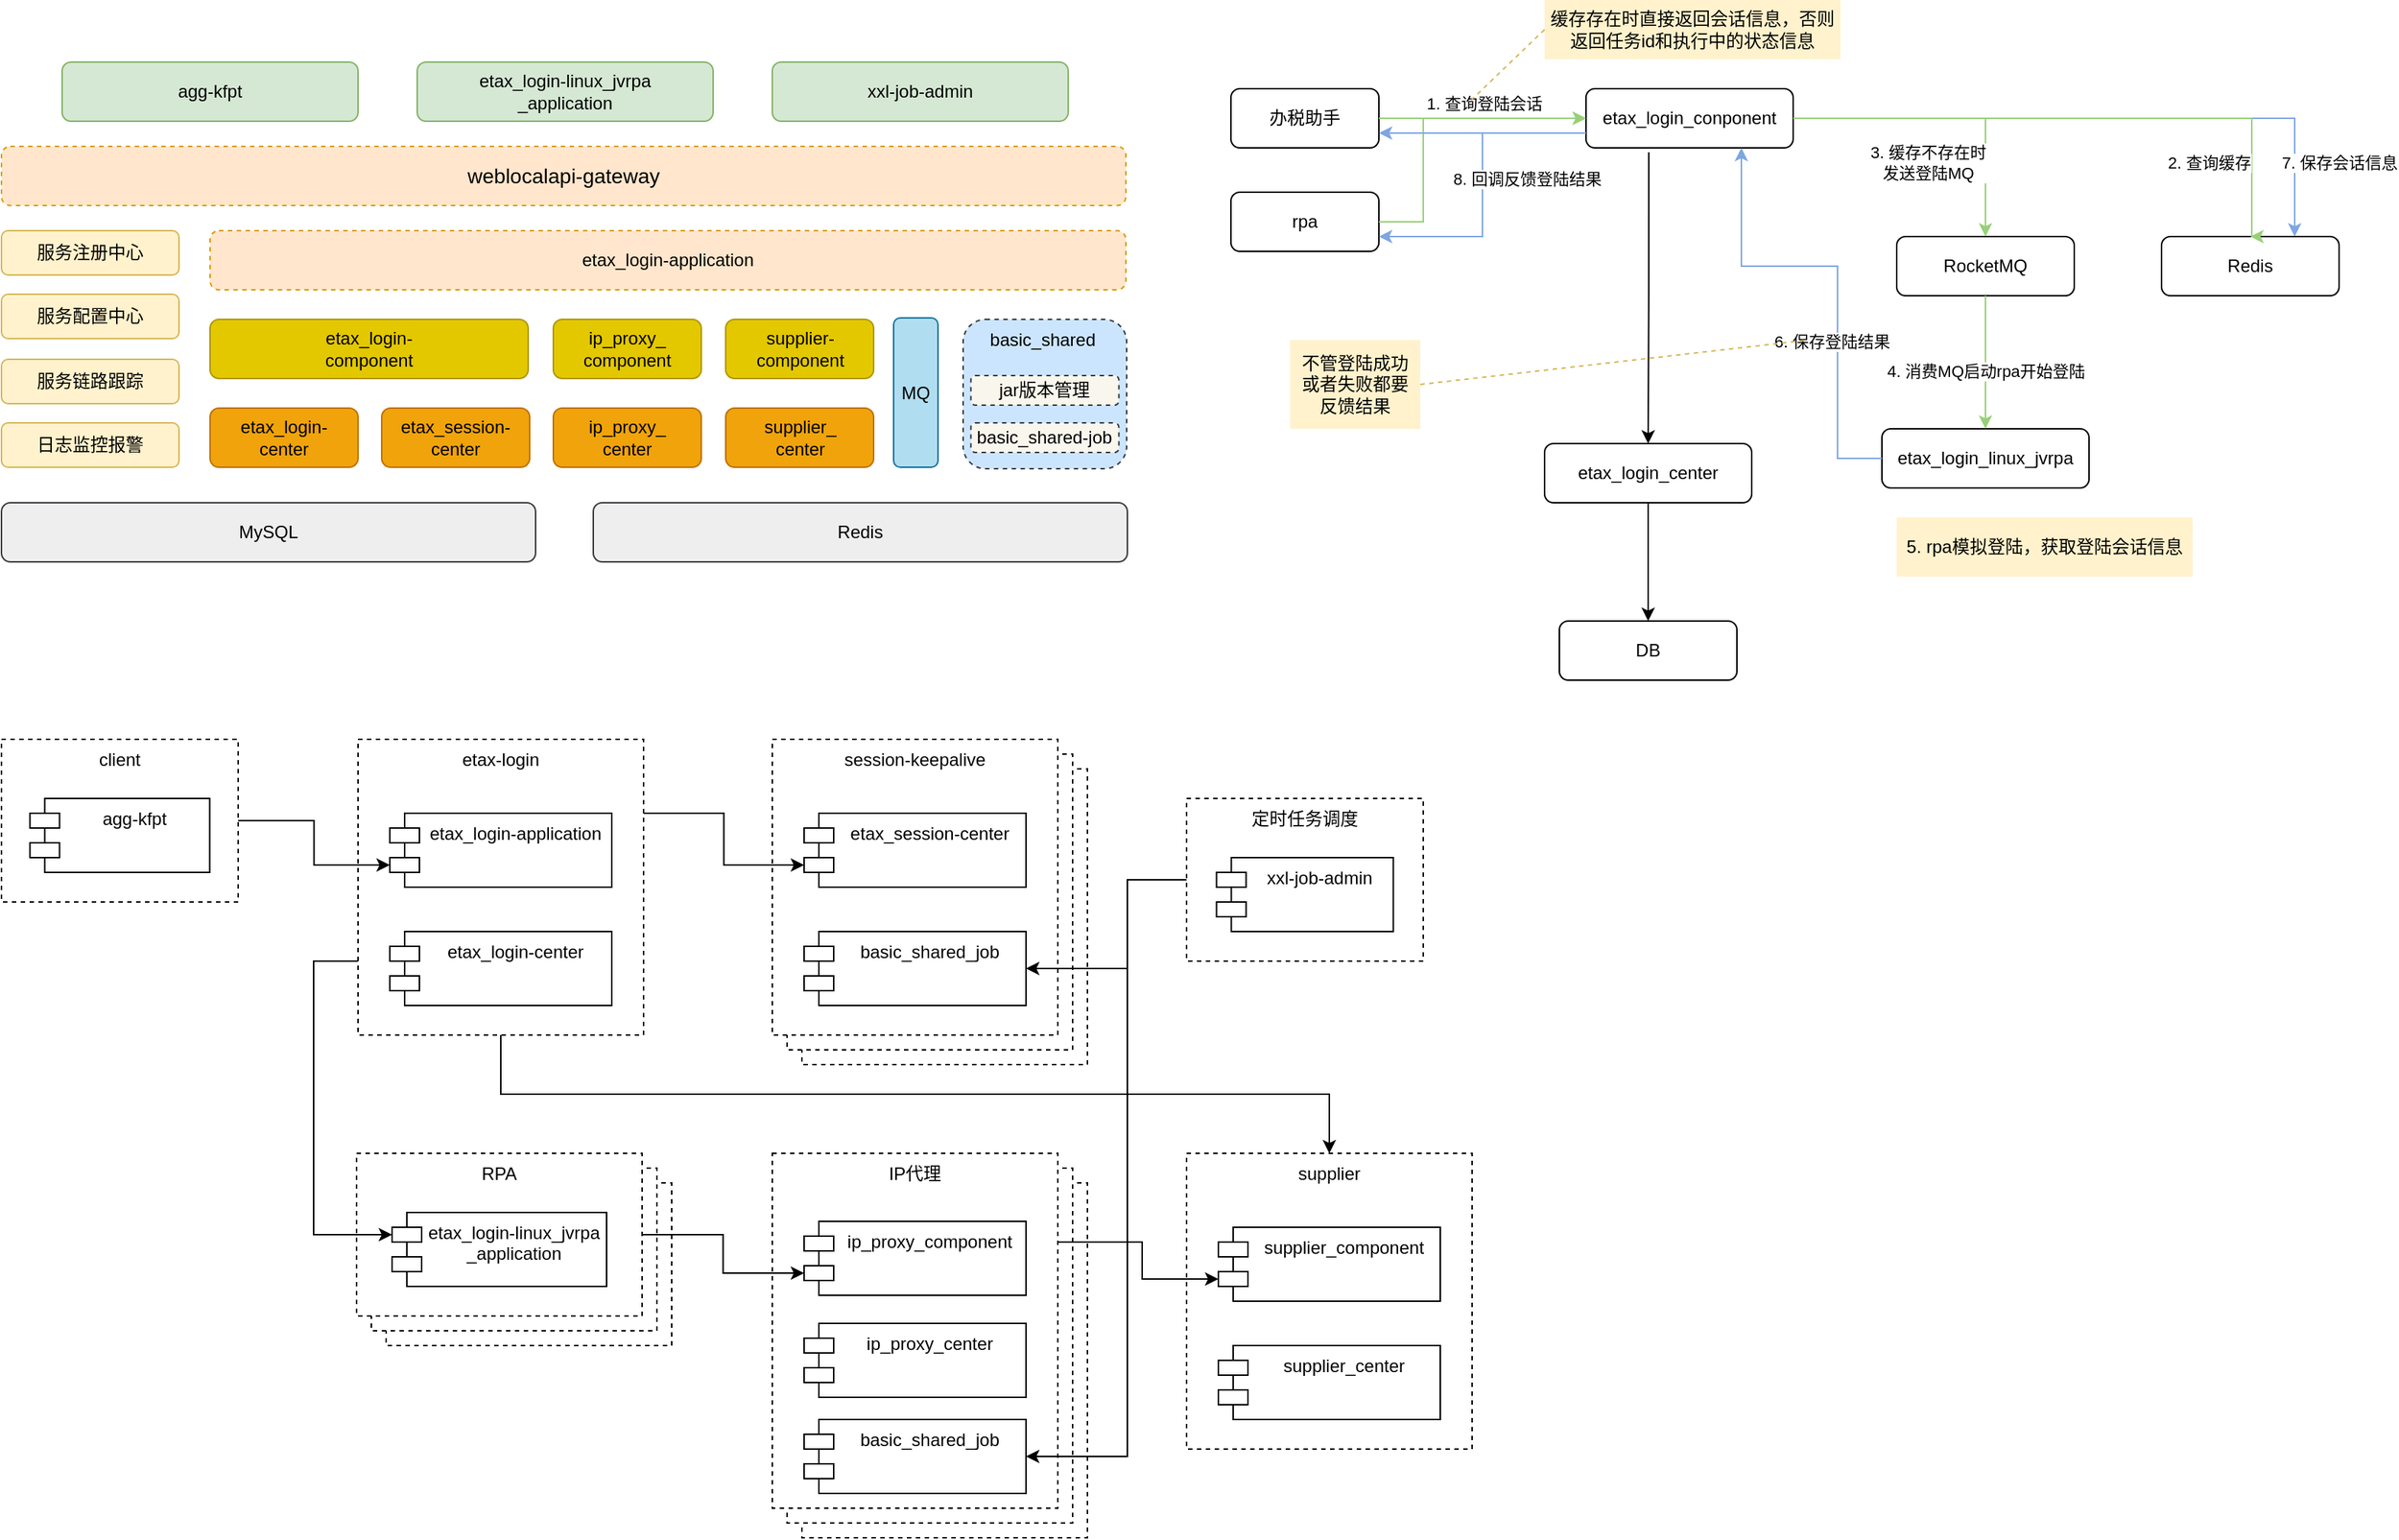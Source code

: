<mxfile version="20.5.2" type="github">
  <diagram id="nDLk0ft438gr6uN_P_It" name="第 1 页">
    <mxGraphModel dx="2048" dy="681" grid="1" gridSize="10" guides="1" tooltips="1" connect="1" arrows="1" fold="1" page="1" pageScale="1" pageWidth="827" pageHeight="1169" math="0" shadow="0">
      <root>
        <mxCell id="0" />
        <mxCell id="1" parent="0" />
        <mxCell id="iIuD2MgbGL19CnhBk3a8-66" value="IP代理" style="rounded=0;whiteSpace=wrap;html=1;dashed=1;verticalAlign=top;" vertex="1" parent="1">
          <mxGeometry x="-260" y="860" width="193" height="240" as="geometry" />
        </mxCell>
        <mxCell id="iIuD2MgbGL19CnhBk3a8-65" value="IP代理" style="rounded=0;whiteSpace=wrap;html=1;dashed=1;verticalAlign=top;" vertex="1" parent="1">
          <mxGeometry x="-270" y="850" width="193" height="240" as="geometry" />
        </mxCell>
        <mxCell id="iIuD2MgbGL19CnhBk3a8-64" value="session-keepalive" style="rounded=0;whiteSpace=wrap;html=1;dashed=1;verticalAlign=top;" vertex="1" parent="1">
          <mxGeometry x="-260" y="580" width="193" height="200" as="geometry" />
        </mxCell>
        <mxCell id="iIuD2MgbGL19CnhBk3a8-63" value="session-keepalive" style="rounded=0;whiteSpace=wrap;html=1;dashed=1;verticalAlign=top;" vertex="1" parent="1">
          <mxGeometry x="-270" y="570" width="193" height="200" as="geometry" />
        </mxCell>
        <mxCell id="iIuD2MgbGL19CnhBk3a8-62" value="RPA" style="rounded=0;whiteSpace=wrap;html=1;dashed=1;verticalAlign=top;" vertex="1" parent="1">
          <mxGeometry x="-541" y="860" width="193" height="110" as="geometry" />
        </mxCell>
        <mxCell id="iIuD2MgbGL19CnhBk3a8-61" value="RPA" style="rounded=0;whiteSpace=wrap;html=1;dashed=1;verticalAlign=top;" vertex="1" parent="1">
          <mxGeometry x="-551" y="850" width="193" height="110" as="geometry" />
        </mxCell>
        <mxCell id="iIuD2MgbGL19CnhBk3a8-49" value="supplier" style="rounded=0;whiteSpace=wrap;html=1;dashed=1;verticalAlign=top;" vertex="1" parent="1">
          <mxGeometry y="840" width="193" height="200" as="geometry" />
        </mxCell>
        <mxCell id="iIuD2MgbGL19CnhBk3a8-57" value="" style="edgeStyle=orthogonalEdgeStyle;rounded=0;orthogonalLoop=1;jettySize=auto;html=1;entryX=0;entryY=0;entryDx=0;entryDy=35;exitX=1;exitY=0.25;exitDx=0;exitDy=0;entryPerimeter=0;" edge="1" parent="1" source="iIuD2MgbGL19CnhBk3a8-48" target="iIuD2MgbGL19CnhBk3a8-9">
          <mxGeometry relative="1" as="geometry">
            <Array as="points">
              <mxPoint x="-30" y="900" />
              <mxPoint x="-30" y="925" />
            </Array>
          </mxGeometry>
        </mxCell>
        <mxCell id="iIuD2MgbGL19CnhBk3a8-48" value="IP代理" style="rounded=0;whiteSpace=wrap;html=1;dashed=1;verticalAlign=top;" vertex="1" parent="1">
          <mxGeometry x="-280" y="840" width="193" height="240" as="geometry" />
        </mxCell>
        <mxCell id="iIuD2MgbGL19CnhBk3a8-46" value="session-keepalive" style="rounded=0;whiteSpace=wrap;html=1;dashed=1;verticalAlign=top;" vertex="1" parent="1">
          <mxGeometry x="-280" y="560" width="193" height="200" as="geometry" />
        </mxCell>
        <mxCell id="iIuD2MgbGL19CnhBk3a8-53" value="" style="edgeStyle=orthogonalEdgeStyle;rounded=0;orthogonalLoop=1;jettySize=auto;html=1;entryX=1;entryY=0.5;entryDx=0;entryDy=0;" edge="1" parent="1" source="iIuD2MgbGL19CnhBk3a8-50" target="iIuD2MgbGL19CnhBk3a8-11">
          <mxGeometry relative="1" as="geometry">
            <mxPoint x="-60" y="760" as="targetPoint" />
            <Array as="points">
              <mxPoint x="-40" y="655" />
              <mxPoint x="-40" y="715" />
            </Array>
          </mxGeometry>
        </mxCell>
        <mxCell id="iIuD2MgbGL19CnhBk3a8-50" value="定时任务调度" style="rounded=0;whiteSpace=wrap;html=1;dashed=1;verticalAlign=top;" vertex="1" parent="1">
          <mxGeometry y="600" width="160" height="110" as="geometry" />
        </mxCell>
        <mxCell id="iIuD2MgbGL19CnhBk3a8-34" value="basic_shared&amp;nbsp;" style="rounded=1;whiteSpace=wrap;html=1;verticalAlign=top;align=center;spacingLeft=0;fillColor=#cce5ff;strokeColor=#36393d;dashed=1;" vertex="1" parent="1">
          <mxGeometry x="-151" y="276" width="110.5" height="101" as="geometry" />
        </mxCell>
        <mxCell id="iIuD2MgbGL19CnhBk3a8-17" value="RPA" style="rounded=0;whiteSpace=wrap;html=1;dashed=1;verticalAlign=top;" vertex="1" parent="1">
          <mxGeometry x="-561" y="840" width="193" height="110" as="geometry" />
        </mxCell>
        <mxCell id="iIuD2MgbGL19CnhBk3a8-51" value="" style="edgeStyle=orthogonalEdgeStyle;rounded=0;orthogonalLoop=1;jettySize=auto;html=1;entryX=0;entryY=0;entryDx=0;entryDy=35;entryPerimeter=0;exitX=1;exitY=0.25;exitDx=0;exitDy=0;" edge="1" parent="1" source="iIuD2MgbGL19CnhBk3a8-16" target="iIuD2MgbGL19CnhBk3a8-10">
          <mxGeometry relative="1" as="geometry" />
        </mxCell>
        <mxCell id="iIuD2MgbGL19CnhBk3a8-60" value="" style="edgeStyle=orthogonalEdgeStyle;rounded=0;orthogonalLoop=1;jettySize=auto;html=1;exitX=0;exitY=0.75;exitDx=0;exitDy=0;entryX=0;entryY=0;entryDx=0;entryDy=15;entryPerimeter=0;" edge="1" parent="1" source="iIuD2MgbGL19CnhBk3a8-16" target="iIuD2MgbGL19CnhBk3a8-6">
          <mxGeometry relative="1" as="geometry">
            <Array as="points">
              <mxPoint x="-590" y="710" />
              <mxPoint x="-590" y="895" />
            </Array>
          </mxGeometry>
        </mxCell>
        <mxCell id="iIuD2MgbGL19CnhBk3a8-16" value="etax-login" style="rounded=0;whiteSpace=wrap;html=1;dashed=1;verticalAlign=top;" vertex="1" parent="1">
          <mxGeometry x="-560" y="560" width="193" height="200" as="geometry" />
        </mxCell>
        <mxCell id="iIuD2MgbGL19CnhBk3a8-58" value="" style="edgeStyle=orthogonalEdgeStyle;rounded=0;orthogonalLoop=1;jettySize=auto;html=1;entryX=0;entryY=0;entryDx=0;entryDy=35;entryPerimeter=0;" edge="1" parent="1" source="iIuD2MgbGL19CnhBk3a8-15" target="iIuD2MgbGL19CnhBk3a8-2">
          <mxGeometry relative="1" as="geometry" />
        </mxCell>
        <mxCell id="iIuD2MgbGL19CnhBk3a8-15" value="client" style="rounded=0;whiteSpace=wrap;html=1;dashed=1;verticalAlign=top;" vertex="1" parent="1">
          <mxGeometry x="-801" y="560" width="160" height="110" as="geometry" />
        </mxCell>
        <mxCell id="LRi96Np3pduru6x6Xqpe-8" value="" style="edgeStyle=orthogonalEdgeStyle;rounded=0;orthogonalLoop=1;jettySize=auto;html=1;exitX=0.303;exitY=1.075;exitDx=0;exitDy=0;exitPerimeter=0;" parent="1" source="LRi96Np3pduru6x6Xqpe-2" target="LRi96Np3pduru6x6Xqpe-3" edge="1">
          <mxGeometry relative="1" as="geometry" />
        </mxCell>
        <mxCell id="LRi96Np3pduru6x6Xqpe-2" value="etax_login_conponent&lt;br&gt;" style="rounded=1;whiteSpace=wrap;html=1;" parent="1" vertex="1">
          <mxGeometry x="270" y="120" width="140" height="40" as="geometry" />
        </mxCell>
        <mxCell id="LRi96Np3pduru6x6Xqpe-9" value="" style="edgeStyle=orthogonalEdgeStyle;rounded=0;orthogonalLoop=1;jettySize=auto;html=1;entryX=0.5;entryY=0;entryDx=0;entryDy=0;" parent="1" source="LRi96Np3pduru6x6Xqpe-3" target="LRi96Np3pduru6x6Xqpe-7" edge="1">
          <mxGeometry relative="1" as="geometry">
            <Array as="points">
              <mxPoint x="312" y="480" />
            </Array>
          </mxGeometry>
        </mxCell>
        <mxCell id="LRi96Np3pduru6x6Xqpe-3" value="etax_login_center" style="rounded=1;whiteSpace=wrap;html=1;" parent="1" vertex="1">
          <mxGeometry x="242" y="360" width="140" height="40" as="geometry" />
        </mxCell>
        <mxCell id="LRi96Np3pduru6x6Xqpe-4" value="etax_login_linux_jvrpa" style="rounded=1;whiteSpace=wrap;html=1;" parent="1" vertex="1">
          <mxGeometry x="470" y="350" width="140" height="40" as="geometry" />
        </mxCell>
        <mxCell id="LRi96Np3pduru6x6Xqpe-5" value="RocketMQ" style="rounded=1;whiteSpace=wrap;html=1;" parent="1" vertex="1">
          <mxGeometry x="480" y="220" width="120" height="40" as="geometry" />
        </mxCell>
        <mxCell id="LRi96Np3pduru6x6Xqpe-6" value="Redis" style="rounded=1;whiteSpace=wrap;html=1;" parent="1" vertex="1">
          <mxGeometry x="659" y="220" width="120" height="40" as="geometry" />
        </mxCell>
        <mxCell id="LRi96Np3pduru6x6Xqpe-7" value="DB" style="rounded=1;whiteSpace=wrap;html=1;" parent="1" vertex="1">
          <mxGeometry x="252" y="480" width="120" height="40" as="geometry" />
        </mxCell>
        <mxCell id="LRi96Np3pduru6x6Xqpe-10" value="" style="edgeStyle=orthogonalEdgeStyle;rounded=0;orthogonalLoop=1;jettySize=auto;html=1;exitX=1;exitY=0.5;exitDx=0;exitDy=0;entryX=0.5;entryY=0;entryDx=0;entryDy=0;strokeColor=#97D077;" parent="1" source="LRi96Np3pduru6x6Xqpe-2" target="LRi96Np3pduru6x6Xqpe-5" edge="1">
          <mxGeometry relative="1" as="geometry">
            <mxPoint x="350" y="170" as="sourcePoint" />
            <mxPoint x="350" y="230" as="targetPoint" />
            <Array as="points">
              <mxPoint x="540" y="140" />
            </Array>
          </mxGeometry>
        </mxCell>
        <mxCell id="LRi96Np3pduru6x6Xqpe-11" value="" style="edgeStyle=orthogonalEdgeStyle;rounded=0;orthogonalLoop=1;jettySize=auto;html=1;exitX=0.5;exitY=1;exitDx=0;exitDy=0;entryX=0.5;entryY=0;entryDx=0;entryDy=0;strokeColor=#97D077;" parent="1" source="LRi96Np3pduru6x6Xqpe-5" target="LRi96Np3pduru6x6Xqpe-4" edge="1">
          <mxGeometry relative="1" as="geometry">
            <mxPoint x="260" y="490" as="sourcePoint" />
            <mxPoint x="390" y="570" as="targetPoint" />
            <Array as="points">
              <mxPoint x="540" y="330" />
              <mxPoint x="540" y="330" />
            </Array>
          </mxGeometry>
        </mxCell>
        <mxCell id="LRi96Np3pduru6x6Xqpe-25" value="4. 消费MQ启动rpa开始登陆" style="edgeLabel;html=1;align=center;verticalAlign=middle;resizable=0;points=[];" parent="LRi96Np3pduru6x6Xqpe-11" vertex="1" connectable="0">
          <mxGeometry x="0.209" relative="1" as="geometry">
            <mxPoint y="-4" as="offset" />
          </mxGeometry>
        </mxCell>
        <mxCell id="LRi96Np3pduru6x6Xqpe-12" value="" style="edgeStyle=orthogonalEdgeStyle;rounded=0;orthogonalLoop=1;jettySize=auto;html=1;exitX=1;exitY=0.5;exitDx=0;exitDy=0;strokeColor=#7EA6E0;" parent="1" source="LRi96Np3pduru6x6Xqpe-2" target="LRi96Np3pduru6x6Xqpe-6" edge="1">
          <mxGeometry relative="1" as="geometry">
            <mxPoint x="680" y="360" as="sourcePoint" />
            <mxPoint x="780" y="180" as="targetPoint" />
            <Array as="points">
              <mxPoint x="749" y="140" />
            </Array>
          </mxGeometry>
        </mxCell>
        <mxCell id="LRi96Np3pduru6x6Xqpe-26" value="7. 保存会话信息" style="edgeLabel;html=1;align=center;verticalAlign=middle;resizable=0;points=[];" parent="LRi96Np3pduru6x6Xqpe-12" vertex="1" connectable="0">
          <mxGeometry x="0.394" y="-2" relative="1" as="geometry">
            <mxPoint x="77" y="28" as="offset" />
          </mxGeometry>
        </mxCell>
        <mxCell id="LRi96Np3pduru6x6Xqpe-13" value="" style="edgeStyle=orthogonalEdgeStyle;rounded=0;orthogonalLoop=1;jettySize=auto;html=1;exitX=1;exitY=0.5;exitDx=0;exitDy=0;entryX=0.5;entryY=0;entryDx=0;entryDy=0;strokeColor=#97D077;" parent="1" source="LRi96Np3pduru6x6Xqpe-2" target="LRi96Np3pduru6x6Xqpe-6" edge="1">
          <mxGeometry relative="1" as="geometry">
            <mxPoint x="580" y="120" as="sourcePoint" />
            <mxPoint x="710" y="200" as="targetPoint" />
            <Array as="points">
              <mxPoint x="720" y="140" />
              <mxPoint x="720" y="220" />
            </Array>
          </mxGeometry>
        </mxCell>
        <mxCell id="LRi96Np3pduru6x6Xqpe-21" value="3. 缓存不存在时&lt;br&gt;发送登陆MQ" style="edgeLabel;html=1;align=center;verticalAlign=middle;resizable=0;points=[];" parent="LRi96Np3pduru6x6Xqpe-13" vertex="1" connectable="0">
          <mxGeometry x="-0.598" y="1" relative="1" as="geometry">
            <mxPoint x="12" y="31" as="offset" />
          </mxGeometry>
        </mxCell>
        <mxCell id="LRi96Np3pduru6x6Xqpe-22" value="2. 查询缓存" style="edgeLabel;html=1;align=center;verticalAlign=middle;resizable=0;points=[];" parent="LRi96Np3pduru6x6Xqpe-13" vertex="1" connectable="0">
          <mxGeometry x="0.181" y="2" relative="1" as="geometry">
            <mxPoint x="50" y="32" as="offset" />
          </mxGeometry>
        </mxCell>
        <mxCell id="LRi96Np3pduru6x6Xqpe-14" value="" style="edgeStyle=orthogonalEdgeStyle;rounded=0;orthogonalLoop=1;jettySize=auto;html=1;entryX=0.75;entryY=1;entryDx=0;entryDy=0;exitX=0;exitY=0.5;exitDx=0;exitDy=0;strokeColor=#7EA6E0;" parent="1" source="LRi96Np3pduru6x6Xqpe-4" target="LRi96Np3pduru6x6Xqpe-2" edge="1">
          <mxGeometry relative="1" as="geometry">
            <mxPoint x="530" y="495" as="sourcePoint" />
            <mxPoint x="639" y="385" as="targetPoint" />
            <Array as="points">
              <mxPoint x="440" y="370" />
              <mxPoint x="440" y="240" />
              <mxPoint x="375" y="240" />
            </Array>
          </mxGeometry>
        </mxCell>
        <mxCell id="LRi96Np3pduru6x6Xqpe-27" value="6. 保存登陆结果" style="edgeLabel;html=1;align=center;verticalAlign=middle;resizable=0;points=[];" parent="LRi96Np3pduru6x6Xqpe-14" vertex="1" connectable="0">
          <mxGeometry x="-0.283" y="4" relative="1" as="geometry">
            <mxPoint as="offset" />
          </mxGeometry>
        </mxCell>
        <mxCell id="LRi96Np3pduru6x6Xqpe-16" value="办税助手" style="rounded=1;whiteSpace=wrap;html=1;" parent="1" vertex="1">
          <mxGeometry x="30" y="120" width="100" height="40" as="geometry" />
        </mxCell>
        <mxCell id="LRi96Np3pduru6x6Xqpe-17" value="rpa" style="rounded=1;whiteSpace=wrap;html=1;" parent="1" vertex="1">
          <mxGeometry x="30" y="190" width="100" height="40" as="geometry" />
        </mxCell>
        <mxCell id="LRi96Np3pduru6x6Xqpe-18" value="" style="edgeStyle=orthogonalEdgeStyle;rounded=0;orthogonalLoop=1;jettySize=auto;html=1;exitX=1;exitY=0.5;exitDx=0;exitDy=0;entryX=0;entryY=0.5;entryDx=0;entryDy=0;strokeColor=#97D077;" parent="1" source="LRi96Np3pduru6x6Xqpe-16" target="LRi96Np3pduru6x6Xqpe-2" edge="1">
          <mxGeometry relative="1" as="geometry">
            <mxPoint x="170.02" y="173" as="sourcePoint" />
            <mxPoint x="169.6" y="370" as="targetPoint" />
          </mxGeometry>
        </mxCell>
        <mxCell id="LRi96Np3pduru6x6Xqpe-20" value="1. 查询登陆会话" style="edgeLabel;html=1;align=center;verticalAlign=middle;resizable=0;points=[];" parent="LRi96Np3pduru6x6Xqpe-18" vertex="1" connectable="0">
          <mxGeometry x="-0.809" y="-2" relative="1" as="geometry">
            <mxPoint x="57" y="-12" as="offset" />
          </mxGeometry>
        </mxCell>
        <mxCell id="LRi96Np3pduru6x6Xqpe-19" value="" style="edgeStyle=orthogonalEdgeStyle;rounded=0;orthogonalLoop=1;jettySize=auto;html=1;exitX=1;exitY=0.5;exitDx=0;exitDy=0;entryX=0;entryY=0.5;entryDx=0;entryDy=0;strokeColor=#97D077;" parent="1" source="LRi96Np3pduru6x6Xqpe-17" target="LRi96Np3pduru6x6Xqpe-2" edge="1">
          <mxGeometry relative="1" as="geometry">
            <mxPoint x="140" y="150" as="sourcePoint" />
            <mxPoint x="200" y="170" as="targetPoint" />
            <Array as="points">
              <mxPoint x="160" y="210" />
              <mxPoint x="160" y="140" />
            </Array>
          </mxGeometry>
        </mxCell>
        <mxCell id="LRi96Np3pduru6x6Xqpe-23" value="缓存存在时直接返回会话信息，否则返回任务id和执行中的状态信息" style="text;html=1;strokeColor=none;fillColor=#fff2cc;align=center;verticalAlign=middle;whiteSpace=wrap;rounded=0;" parent="1" vertex="1">
          <mxGeometry x="242" y="60" width="200" height="40" as="geometry" />
        </mxCell>
        <mxCell id="LRi96Np3pduru6x6Xqpe-24" value="5. rpa模拟登陆，获取登陆会话信息" style="text;html=1;strokeColor=none;fillColor=#fff2cc;align=center;verticalAlign=middle;whiteSpace=wrap;rounded=0;" parent="1" vertex="1">
          <mxGeometry x="480" y="410" width="200" height="40" as="geometry" />
        </mxCell>
        <mxCell id="LRi96Np3pduru6x6Xqpe-28" value="不管登陆成功&lt;br&gt;或者失败都要&lt;br&gt;反馈结果" style="text;html=1;strokeColor=none;fillColor=#fff2cc;align=center;verticalAlign=middle;whiteSpace=wrap;rounded=0;" parent="1" vertex="1">
          <mxGeometry x="70" y="290" width="88" height="60" as="geometry" />
        </mxCell>
        <mxCell id="LRi96Np3pduru6x6Xqpe-29" value="" style="endArrow=none;dashed=1;html=1;rounded=0;strokeColor=#d6b656;fillColor=#fff2cc;exitX=0;exitY=0.5;exitDx=0;exitDy=0;" parent="1" source="LRi96Np3pduru6x6Xqpe-23" edge="1">
          <mxGeometry width="50" height="50" relative="1" as="geometry">
            <mxPoint x="130" y="400" as="sourcePoint" />
            <mxPoint x="190" y="130" as="targetPoint" />
            <Array as="points" />
          </mxGeometry>
        </mxCell>
        <mxCell id="LRi96Np3pduru6x6Xqpe-30" value="" style="edgeStyle=orthogonalEdgeStyle;rounded=0;orthogonalLoop=1;jettySize=auto;html=1;exitX=0;exitY=0.75;exitDx=0;exitDy=0;entryX=1;entryY=0.75;entryDx=0;entryDy=0;strokeColor=#7EA6E0;" parent="1" source="LRi96Np3pduru6x6Xqpe-2" target="LRi96Np3pduru6x6Xqpe-17" edge="1">
          <mxGeometry relative="1" as="geometry">
            <mxPoint x="220.02" y="163" as="sourcePoint" />
            <mxPoint x="219.6" y="360" as="targetPoint" />
          </mxGeometry>
        </mxCell>
        <mxCell id="LRi96Np3pduru6x6Xqpe-32" value="8. 回调反馈登陆结果" style="edgeLabel;html=1;align=center;verticalAlign=middle;resizable=0;points=[];" parent="LRi96Np3pduru6x6Xqpe-30" vertex="1" connectable="0">
          <mxGeometry x="-0.12" relative="1" as="geometry">
            <mxPoint x="30" y="8" as="offset" />
          </mxGeometry>
        </mxCell>
        <mxCell id="LRi96Np3pduru6x6Xqpe-31" value="" style="edgeStyle=orthogonalEdgeStyle;rounded=0;orthogonalLoop=1;jettySize=auto;html=1;exitX=0;exitY=0.75;exitDx=0;exitDy=0;entryX=1;entryY=0.75;entryDx=0;entryDy=0;strokeColor=#7EA6E0;" parent="1" source="LRi96Np3pduru6x6Xqpe-2" target="LRi96Np3pduru6x6Xqpe-16" edge="1">
          <mxGeometry relative="1" as="geometry">
            <mxPoint x="300" y="250" as="sourcePoint" />
            <mxPoint x="160" y="320" as="targetPoint" />
          </mxGeometry>
        </mxCell>
        <mxCell id="LRi96Np3pduru6x6Xqpe-33" value="" style="endArrow=none;dashed=1;html=1;rounded=0;strokeColor=#d6b656;fillColor=#fff2cc;exitX=1;exitY=0.5;exitDx=0;exitDy=0;" parent="1" source="LRi96Np3pduru6x6Xqpe-28" edge="1">
          <mxGeometry width="50" height="50" relative="1" as="geometry">
            <mxPoint x="85" y="390" as="sourcePoint" />
            <mxPoint x="420" y="290" as="targetPoint" />
          </mxGeometry>
        </mxCell>
        <mxCell id="iIuD2MgbGL19CnhBk3a8-1" value="agg-kfpt" style="shape=module;align=left;spacingLeft=20;align=center;verticalAlign=top;" vertex="1" parent="1">
          <mxGeometry x="-781.75" y="600" width="121.5" height="50" as="geometry" />
        </mxCell>
        <mxCell id="iIuD2MgbGL19CnhBk3a8-2" value="etax_login-application" style="shape=module;align=left;spacingLeft=20;align=center;verticalAlign=top;" vertex="1" parent="1">
          <mxGeometry x="-538.5" y="610" width="150" height="50" as="geometry" />
        </mxCell>
        <mxCell id="iIuD2MgbGL19CnhBk3a8-4" value="etax_login-center" style="shape=module;align=left;spacingLeft=20;align=center;verticalAlign=top;" vertex="1" parent="1">
          <mxGeometry x="-538.5" y="690" width="150" height="50" as="geometry" />
        </mxCell>
        <mxCell id="iIuD2MgbGL19CnhBk3a8-5" value="ip_proxy_component" style="shape=module;align=left;spacingLeft=20;align=center;verticalAlign=top;flipV=1;" vertex="1" parent="1">
          <mxGeometry x="-258.5" y="886" width="150" height="50" as="geometry" />
        </mxCell>
        <mxCell id="iIuD2MgbGL19CnhBk3a8-6" value="etax_login-linux_jvrpa&#xa;_application" style="shape=module;align=left;spacingLeft=20;align=center;verticalAlign=top;" vertex="1" parent="1">
          <mxGeometry x="-537" y="880" width="145" height="50" as="geometry" />
        </mxCell>
        <mxCell id="iIuD2MgbGL19CnhBk3a8-7" value="ip_proxy_center" style="shape=module;align=left;spacingLeft=20;align=center;verticalAlign=top;flipV=1;" vertex="1" parent="1">
          <mxGeometry x="-258.5" y="955" width="150" height="50" as="geometry" />
        </mxCell>
        <mxCell id="iIuD2MgbGL19CnhBk3a8-8" value="supplier_center" style="shape=module;align=left;spacingLeft=20;align=center;verticalAlign=top;" vertex="1" parent="1">
          <mxGeometry x="21.5" y="970" width="150" height="50" as="geometry" />
        </mxCell>
        <mxCell id="iIuD2MgbGL19CnhBk3a8-9" value="supplier_component" style="shape=module;align=left;spacingLeft=20;align=center;verticalAlign=top;" vertex="1" parent="1">
          <mxGeometry x="21.5" y="890" width="150" height="50" as="geometry" />
        </mxCell>
        <mxCell id="iIuD2MgbGL19CnhBk3a8-10" value="etax_session-center" style="shape=module;align=left;spacingLeft=20;align=center;verticalAlign=top;" vertex="1" parent="1">
          <mxGeometry x="-258.5" y="610" width="150" height="50" as="geometry" />
        </mxCell>
        <mxCell id="iIuD2MgbGL19CnhBk3a8-11" value="basic_shared_job" style="shape=module;align=left;spacingLeft=20;align=center;verticalAlign=top;" vertex="1" parent="1">
          <mxGeometry x="-258.5" y="690" width="150" height="50" as="geometry" />
        </mxCell>
        <mxCell id="iIuD2MgbGL19CnhBk3a8-19" value="xxl-job-admin" style="shape=module;align=left;spacingLeft=20;align=center;verticalAlign=top;" vertex="1" parent="1">
          <mxGeometry x="20.25" y="640" width="119.5" height="50" as="geometry" />
        </mxCell>
        <mxCell id="iIuD2MgbGL19CnhBk3a8-20" value="&lt;span style=&quot;&quot;&gt;etax_login-&lt;br&gt;component&lt;/span&gt;" style="rounded=1;whiteSpace=wrap;html=1;fillColor=#e3c800;fontColor=#000000;strokeColor=#B09500;" vertex="1" parent="1">
          <mxGeometry x="-660" y="276" width="215" height="40" as="geometry" />
        </mxCell>
        <mxCell id="iIuD2MgbGL19CnhBk3a8-21" value="&lt;span style=&quot;&quot;&gt;etax_login-&lt;br&gt;center&lt;/span&gt;" style="rounded=1;whiteSpace=wrap;html=1;fillColor=#f0a30a;fontColor=#000000;strokeColor=#BD7000;" vertex="1" parent="1">
          <mxGeometry x="-660" y="336" width="100" height="40" as="geometry" />
        </mxCell>
        <mxCell id="iIuD2MgbGL19CnhBk3a8-22" value="&lt;span style=&quot;&quot;&gt;etax_session-&lt;br&gt;center&lt;/span&gt;" style="rounded=1;whiteSpace=wrap;html=1;fillColor=#f0a30a;fontColor=#000000;strokeColor=#BD7000;" vertex="1" parent="1">
          <mxGeometry x="-544" y="336" width="100" height="40" as="geometry" />
        </mxCell>
        <mxCell id="iIuD2MgbGL19CnhBk3a8-23" value="&lt;span style=&quot;&quot;&gt;ip_proxy_&lt;br&gt;component&lt;/span&gt;" style="rounded=1;whiteSpace=wrap;html=1;fillColor=#e3c800;fontColor=#000000;strokeColor=#B09500;" vertex="1" parent="1">
          <mxGeometry x="-428" y="276" width="100" height="40" as="geometry" />
        </mxCell>
        <mxCell id="iIuD2MgbGL19CnhBk3a8-24" value="&lt;span style=&quot;&quot;&gt;ip_proxy_&lt;br&gt;center&lt;/span&gt;" style="rounded=1;whiteSpace=wrap;html=1;fillColor=#f0a30a;fontColor=#000000;strokeColor=#BD7000;" vertex="1" parent="1">
          <mxGeometry x="-428" y="336" width="100" height="40" as="geometry" />
        </mxCell>
        <mxCell id="iIuD2MgbGL19CnhBk3a8-25" value="supplier-component" style="rounded=1;whiteSpace=wrap;html=1;fillColor=#e3c800;fontColor=#000000;strokeColor=#B09500;" vertex="1" parent="1">
          <mxGeometry x="-311.5" y="276" width="100" height="40" as="geometry" />
        </mxCell>
        <mxCell id="iIuD2MgbGL19CnhBk3a8-27" value="&lt;span style=&quot;&quot;&gt;supplier_&lt;br&gt;center&lt;/span&gt;" style="rounded=1;whiteSpace=wrap;html=1;fillColor=#f0a30a;fontColor=#000000;strokeColor=#BD7000;" vertex="1" parent="1">
          <mxGeometry x="-311.5" y="336" width="100" height="40" as="geometry" />
        </mxCell>
        <mxCell id="iIuD2MgbGL19CnhBk3a8-29" value="&lt;span style=&quot;&quot;&gt;etax_login-linux_jvrpa&lt;/span&gt;&lt;br style=&quot;padding: 0px; margin: 0px;&quot;&gt;&lt;span style=&quot;&quot;&gt;_application&lt;/span&gt;" style="rounded=1;whiteSpace=wrap;html=1;fillColor=#d5e8d4;strokeColor=#82b366;" vertex="1" parent="1">
          <mxGeometry x="-520" y="102" width="200" height="40" as="geometry" />
        </mxCell>
        <mxCell id="iIuD2MgbGL19CnhBk3a8-30" value="&lt;span style=&quot;&quot;&gt;xxl-job-admin&lt;/span&gt;" style="rounded=1;whiteSpace=wrap;html=1;fillColor=#d5e8d4;strokeColor=#82b366;" vertex="1" parent="1">
          <mxGeometry x="-280" y="102" width="200" height="40" as="geometry" />
        </mxCell>
        <mxCell id="iIuD2MgbGL19CnhBk3a8-31" value="&lt;span style=&quot;&quot;&gt;etax_login-application&lt;/span&gt;" style="rounded=1;whiteSpace=wrap;html=1;fillColor=#ffe6cc;strokeColor=#d79b00;dashed=1;" vertex="1" parent="1">
          <mxGeometry x="-660" y="216" width="619" height="40" as="geometry" />
        </mxCell>
        <mxCell id="iIuD2MgbGL19CnhBk3a8-32" value="&lt;font style=&quot;font-size: 14px;&quot;&gt;weblocalapi-gateway&lt;/font&gt;" style="rounded=1;whiteSpace=wrap;html=1;dashed=1;fillColor=#ffe6cc;strokeColor=#d79b00;" vertex="1" parent="1">
          <mxGeometry x="-801" y="159" width="760" height="40" as="geometry" />
        </mxCell>
        <mxCell id="iIuD2MgbGL19CnhBk3a8-33" value="MQ" style="rounded=1;whiteSpace=wrap;html=1;fillColor=#b1ddf0;strokeColor=#10739e;" vertex="1" parent="1">
          <mxGeometry x="-198" y="275" width="30" height="101" as="geometry" />
        </mxCell>
        <mxCell id="iIuD2MgbGL19CnhBk3a8-35" value="jar版本管理" style="rounded=1;whiteSpace=wrap;html=1;fillColor=#f9f7ed;strokeColor=#36393d;dashed=1;" vertex="1" parent="1">
          <mxGeometry x="-145.75" y="314" width="100" height="20" as="geometry" />
        </mxCell>
        <mxCell id="iIuD2MgbGL19CnhBk3a8-36" value="basic_shared-job" style="rounded=1;whiteSpace=wrap;html=1;fillColor=#f9f7ed;strokeColor=#36393d;dashed=1;" vertex="1" parent="1">
          <mxGeometry x="-145.75" y="346" width="100" height="20" as="geometry" />
        </mxCell>
        <mxCell id="iIuD2MgbGL19CnhBk3a8-37" value="服务注册中心" style="rounded=1;whiteSpace=wrap;html=1;fillColor=#fff2cc;strokeColor=#d6b656;" vertex="1" parent="1">
          <mxGeometry x="-801" y="216" width="120" height="30" as="geometry" />
        </mxCell>
        <mxCell id="iIuD2MgbGL19CnhBk3a8-38" value="服务配置中心" style="rounded=1;whiteSpace=wrap;html=1;fillColor=#fff2cc;strokeColor=#d6b656;" vertex="1" parent="1">
          <mxGeometry x="-801" y="259" width="120" height="30" as="geometry" />
        </mxCell>
        <mxCell id="iIuD2MgbGL19CnhBk3a8-39" value="服务链路跟踪" style="rounded=1;whiteSpace=wrap;html=1;fillColor=#fff2cc;strokeColor=#d6b656;" vertex="1" parent="1">
          <mxGeometry x="-801" y="303" width="120" height="30" as="geometry" />
        </mxCell>
        <mxCell id="iIuD2MgbGL19CnhBk3a8-40" value="日志监控报警" style="rounded=1;whiteSpace=wrap;html=1;fillColor=#fff2cc;strokeColor=#d6b656;" vertex="1" parent="1">
          <mxGeometry x="-801" y="346" width="120" height="30" as="geometry" />
        </mxCell>
        <mxCell id="iIuD2MgbGL19CnhBk3a8-43" value="MySQL" style="rounded=1;whiteSpace=wrap;html=1;fillColor=#eeeeee;strokeColor=#36393d;" vertex="1" parent="1">
          <mxGeometry x="-801" y="400" width="361" height="40" as="geometry" />
        </mxCell>
        <mxCell id="iIuD2MgbGL19CnhBk3a8-44" value="Redis" style="rounded=1;whiteSpace=wrap;html=1;fillColor=#eeeeee;strokeColor=#36393d;" vertex="1" parent="1">
          <mxGeometry x="-401" y="400" width="361" height="40" as="geometry" />
        </mxCell>
        <mxCell id="iIuD2MgbGL19CnhBk3a8-45" value="&lt;span style=&quot;&quot;&gt;agg-kfpt&lt;/span&gt;" style="rounded=1;whiteSpace=wrap;html=1;fillColor=#d5e8d4;strokeColor=#82b366;" vertex="1" parent="1">
          <mxGeometry x="-760" y="102" width="200" height="40" as="geometry" />
        </mxCell>
        <mxCell id="iIuD2MgbGL19CnhBk3a8-47" value="basic_shared_job" style="shape=module;align=left;spacingLeft=20;align=center;verticalAlign=top;flipV=1;" vertex="1" parent="1">
          <mxGeometry x="-258.5" y="1020" width="150" height="50" as="geometry" />
        </mxCell>
        <mxCell id="iIuD2MgbGL19CnhBk3a8-54" value="" style="edgeStyle=orthogonalEdgeStyle;rounded=0;orthogonalLoop=1;jettySize=auto;html=1;entryX=1;entryY=0.5;entryDx=0;entryDy=0;exitX=0;exitY=0.5;exitDx=0;exitDy=0;" edge="1" parent="1" source="iIuD2MgbGL19CnhBk3a8-50" target="iIuD2MgbGL19CnhBk3a8-47">
          <mxGeometry relative="1" as="geometry">
            <mxPoint x="38.5" y="780.0" as="sourcePoint" />
            <mxPoint x="-70" y="840" as="targetPoint" />
            <Array as="points">
              <mxPoint x="-40" y="655" />
              <mxPoint x="-40" y="1045" />
            </Array>
          </mxGeometry>
        </mxCell>
        <mxCell id="iIuD2MgbGL19CnhBk3a8-55" value="" style="edgeStyle=orthogonalEdgeStyle;rounded=0;orthogonalLoop=1;jettySize=auto;html=1;entryX=0;entryY=0;entryDx=0;entryDy=15;entryPerimeter=0;exitX=1;exitY=0.5;exitDx=0;exitDy=0;" edge="1" parent="1" source="iIuD2MgbGL19CnhBk3a8-17" target="iIuD2MgbGL19CnhBk3a8-5">
          <mxGeometry relative="1" as="geometry">
            <mxPoint x="-420.07" y="790" as="sourcePoint" />
            <mxPoint x="-311.57" y="825.0" as="targetPoint" />
          </mxGeometry>
        </mxCell>
        <mxCell id="iIuD2MgbGL19CnhBk3a8-56" value="" style="edgeStyle=orthogonalEdgeStyle;rounded=0;orthogonalLoop=1;jettySize=auto;html=1;entryX=0.5;entryY=0;entryDx=0;entryDy=0;exitX=0.5;exitY=1;exitDx=0;exitDy=0;" edge="1" parent="1" source="iIuD2MgbGL19CnhBk3a8-16" target="iIuD2MgbGL19CnhBk3a8-49">
          <mxGeometry relative="1" as="geometry">
            <mxPoint x="-360" y="800" as="sourcePoint" />
            <mxPoint x="-251.5" y="835.0" as="targetPoint" />
          </mxGeometry>
        </mxCell>
      </root>
    </mxGraphModel>
  </diagram>
</mxfile>
